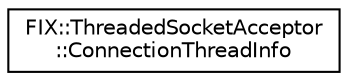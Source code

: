 digraph "Graphical Class Hierarchy"
{
  edge [fontname="Helvetica",fontsize="10",labelfontname="Helvetica",labelfontsize="10"];
  node [fontname="Helvetica",fontsize="10",shape=record];
  rankdir="LR";
  Node0 [label="FIX::ThreadedSocketAcceptor\l::ConnectionThreadInfo",height=0.2,width=0.4,color="black", fillcolor="white", style="filled",URL="$struct_f_i_x_1_1_threaded_socket_acceptor_1_1_connection_thread_info.html"];
}
